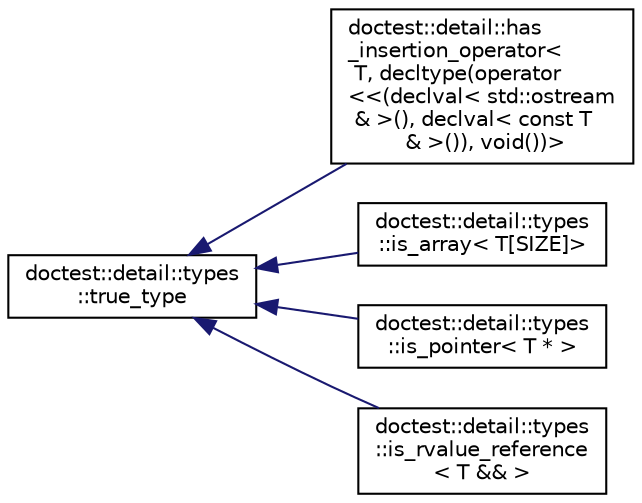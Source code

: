digraph "Graphical Class Hierarchy"
{
 // LATEX_PDF_SIZE
  edge [fontname="Helvetica",fontsize="10",labelfontname="Helvetica",labelfontsize="10"];
  node [fontname="Helvetica",fontsize="10",shape=record];
  rankdir="LR";
  Node0 [label="doctest::detail::types\l::true_type",height=0.2,width=0.4,color="black", fillcolor="white", style="filled",URL="$d8/de8/structdoctest_1_1detail_1_1types_1_1true__type.html",tooltip=" "];
  Node0 -> Node1 [dir="back",color="midnightblue",fontsize="10",style="solid",fontname="Helvetica"];
  Node1 [label="doctest::detail::has\l_insertion_operator\<\l T, decltype(operator\l\<\<(declval\< std::ostream\l & \>(), declval\< const T\l & \>()), void())\>",height=0.2,width=0.4,color="black", fillcolor="white", style="filled",URL="$d1/d5a/structdoctest_1_1detail_1_1has__insertion__operator_3_01T_00_01decltype_07operator_3_3_07declvald5a5a279653bbfeef238ad5c984744e2.html",tooltip=" "];
  Node0 -> Node2 [dir="back",color="midnightblue",fontsize="10",style="solid",fontname="Helvetica"];
  Node2 [label="doctest::detail::types\l::is_array\< T[SIZE]\>",height=0.2,width=0.4,color="black", fillcolor="white", style="filled",URL="$d7/d53/structdoctest_1_1detail_1_1types_1_1is__array_3_01T_0fSIZE_0e_4.html",tooltip=" "];
  Node0 -> Node3 [dir="back",color="midnightblue",fontsize="10",style="solid",fontname="Helvetica"];
  Node3 [label="doctest::detail::types\l::is_pointer\< T * \>",height=0.2,width=0.4,color="black", fillcolor="white", style="filled",URL="$d6/d48/structdoctest_1_1detail_1_1types_1_1is__pointer_3_01T_01_5_01_4.html",tooltip=" "];
  Node0 -> Node4 [dir="back",color="midnightblue",fontsize="10",style="solid",fontname="Helvetica"];
  Node4 [label="doctest::detail::types\l::is_rvalue_reference\l\< T && \>",height=0.2,width=0.4,color="black", fillcolor="white", style="filled",URL="$d0/df9/structdoctest_1_1detail_1_1types_1_1is__rvalue__reference_3_01T_01_6_6_01_4.html",tooltip=" "];
}
